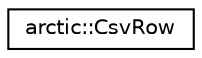 digraph "Graphical Class Hierarchy"
{
 // LATEX_PDF_SIZE
  edge [fontname="Helvetica",fontsize="10",labelfontname="Helvetica",labelfontsize="10"];
  node [fontname="Helvetica",fontsize="10",shape=record];
  rankdir="LR";
  Node0 [label="arctic::CsvRow",height=0.2,width=0.4,color="black", fillcolor="white", style="filled",URL="$classarctic_1_1_csv_row.html",tooltip=" "];
}
